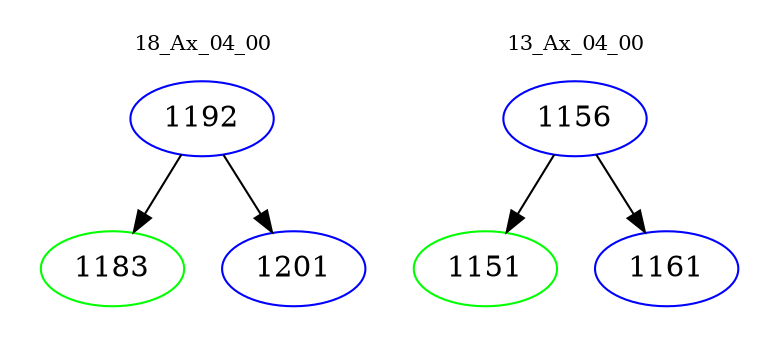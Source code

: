 digraph{
subgraph cluster_0 {
color = white
label = "18_Ax_04_00";
fontsize=10;
T0_1192 [label="1192", color="blue"]
T0_1192 -> T0_1183 [color="black"]
T0_1183 [label="1183", color="green"]
T0_1192 -> T0_1201 [color="black"]
T0_1201 [label="1201", color="blue"]
}
subgraph cluster_1 {
color = white
label = "13_Ax_04_00";
fontsize=10;
T1_1156 [label="1156", color="blue"]
T1_1156 -> T1_1151 [color="black"]
T1_1151 [label="1151", color="green"]
T1_1156 -> T1_1161 [color="black"]
T1_1161 [label="1161", color="blue"]
}
}
